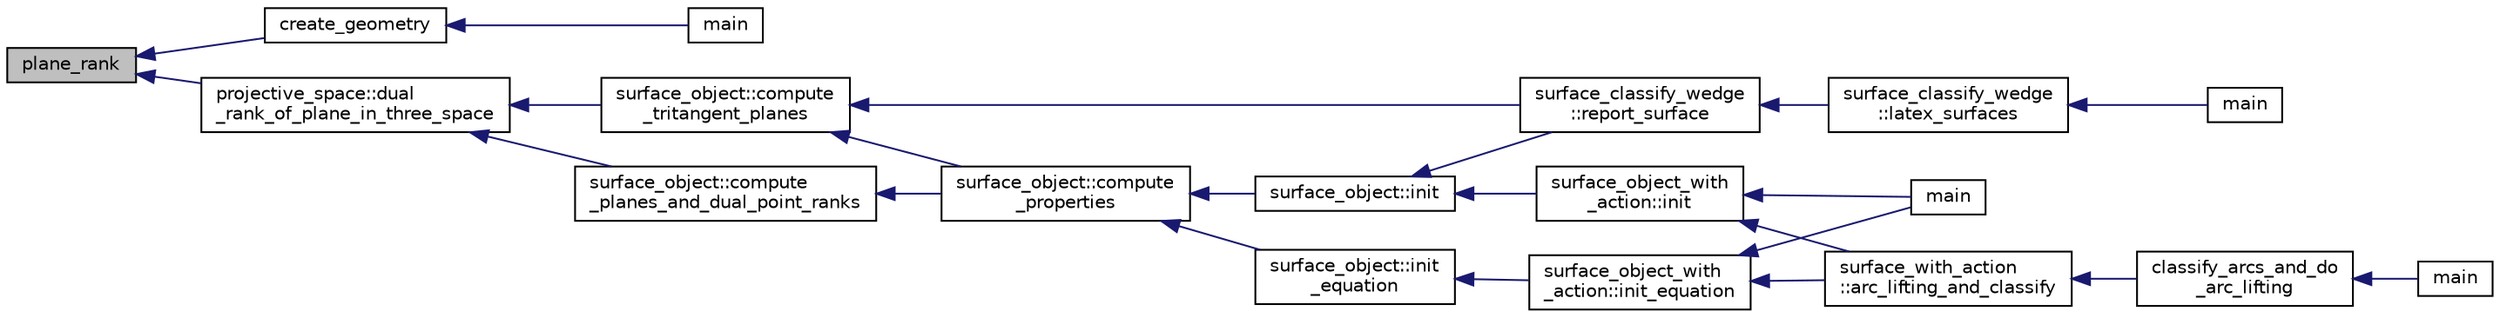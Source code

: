 digraph "plane_rank"
{
  edge [fontname="Helvetica",fontsize="10",labelfontname="Helvetica",labelfontsize="10"];
  node [fontname="Helvetica",fontsize="10",shape=record];
  rankdir="LR";
  Node642 [label="plane_rank",height=0.2,width=0.4,color="black", fillcolor="grey75", style="filled", fontcolor="black"];
  Node642 -> Node643 [dir="back",color="midnightblue",fontsize="10",style="solid",fontname="Helvetica"];
  Node643 [label="create_geometry",height=0.2,width=0.4,color="black", fillcolor="white", style="filled",URL="$de/d10/hamming_8_c.html#abb255fb19bad84799f04dcf4ffddb57b"];
  Node643 -> Node644 [dir="back",color="midnightblue",fontsize="10",style="solid",fontname="Helvetica"];
  Node644 [label="main",height=0.2,width=0.4,color="black", fillcolor="white", style="filled",URL="$de/d10/hamming_8_c.html#a3c04138a5bfe5d72780bb7e82a18e627"];
  Node642 -> Node645 [dir="back",color="midnightblue",fontsize="10",style="solid",fontname="Helvetica"];
  Node645 [label="projective_space::dual\l_rank_of_plane_in_three_space",height=0.2,width=0.4,color="black", fillcolor="white", style="filled",URL="$d2/d17/classprojective__space.html#aec560e1265b1b700f47c369c4df07c7c"];
  Node645 -> Node646 [dir="back",color="midnightblue",fontsize="10",style="solid",fontname="Helvetica"];
  Node646 [label="surface_object::compute\l_tritangent_planes",height=0.2,width=0.4,color="black", fillcolor="white", style="filled",URL="$df/df8/classsurface__object.html#ae6d924af993146400e0e484e41def0ab"];
  Node646 -> Node647 [dir="back",color="midnightblue",fontsize="10",style="solid",fontname="Helvetica"];
  Node647 [label="surface_object::compute\l_properties",height=0.2,width=0.4,color="black", fillcolor="white", style="filled",URL="$df/df8/classsurface__object.html#ad6c02c3c1432f8adfe49932041ce1b20"];
  Node647 -> Node648 [dir="back",color="midnightblue",fontsize="10",style="solid",fontname="Helvetica"];
  Node648 [label="surface_object::init\l_equation",height=0.2,width=0.4,color="black", fillcolor="white", style="filled",URL="$df/df8/classsurface__object.html#afd4f4d1accbf361897374bd18d571913"];
  Node648 -> Node649 [dir="back",color="midnightblue",fontsize="10",style="solid",fontname="Helvetica"];
  Node649 [label="surface_object_with\l_action::init_equation",height=0.2,width=0.4,color="black", fillcolor="white", style="filled",URL="$db/d28/classsurface__object__with__action.html#a310ce4189e50545dd67fa3652b8fd160"];
  Node649 -> Node650 [dir="back",color="midnightblue",fontsize="10",style="solid",fontname="Helvetica"];
  Node650 [label="main",height=0.2,width=0.4,color="black", fillcolor="white", style="filled",URL="$d2/dfa/create__surface__main_8_c.html#a217dbf8b442f20279ea00b898af96f52"];
  Node649 -> Node651 [dir="back",color="midnightblue",fontsize="10",style="solid",fontname="Helvetica"];
  Node651 [label="surface_with_action\l::arc_lifting_and_classify",height=0.2,width=0.4,color="black", fillcolor="white", style="filled",URL="$d8/df9/classsurface__with__action.html#a62a3948f830c59e09ef94937650a07a4"];
  Node651 -> Node652 [dir="back",color="midnightblue",fontsize="10",style="solid",fontname="Helvetica"];
  Node652 [label="classify_arcs_and_do\l_arc_lifting",height=0.2,width=0.4,color="black", fillcolor="white", style="filled",URL="$d6/dc3/arc__lifting__main_8_c.html#afdd7be16f16b8c71e9a72fe5f6a0b59c"];
  Node652 -> Node653 [dir="back",color="midnightblue",fontsize="10",style="solid",fontname="Helvetica"];
  Node653 [label="main",height=0.2,width=0.4,color="black", fillcolor="white", style="filled",URL="$d6/dc3/arc__lifting__main_8_c.html#a217dbf8b442f20279ea00b898af96f52"];
  Node647 -> Node654 [dir="back",color="midnightblue",fontsize="10",style="solid",fontname="Helvetica"];
  Node654 [label="surface_object::init",height=0.2,width=0.4,color="black", fillcolor="white", style="filled",URL="$df/df8/classsurface__object.html#ae51d9ac0a3853bc07908ac48ffa6e0d2"];
  Node654 -> Node655 [dir="back",color="midnightblue",fontsize="10",style="solid",fontname="Helvetica"];
  Node655 [label="surface_classify_wedge\l::report_surface",height=0.2,width=0.4,color="black", fillcolor="white", style="filled",URL="$d7/d5c/classsurface__classify__wedge.html#ad577d435c4726d0a35c10b2f8d4ed00c"];
  Node655 -> Node656 [dir="back",color="midnightblue",fontsize="10",style="solid",fontname="Helvetica"];
  Node656 [label="surface_classify_wedge\l::latex_surfaces",height=0.2,width=0.4,color="black", fillcolor="white", style="filled",URL="$d7/d5c/classsurface__classify__wedge.html#a5698763ece48d6f0a605527ca62429c5"];
  Node656 -> Node657 [dir="back",color="midnightblue",fontsize="10",style="solid",fontname="Helvetica"];
  Node657 [label="main",height=0.2,width=0.4,color="black", fillcolor="white", style="filled",URL="$df/df8/surface__classify_8_c.html#a217dbf8b442f20279ea00b898af96f52"];
  Node654 -> Node658 [dir="back",color="midnightblue",fontsize="10",style="solid",fontname="Helvetica"];
  Node658 [label="surface_object_with\l_action::init",height=0.2,width=0.4,color="black", fillcolor="white", style="filled",URL="$db/d28/classsurface__object__with__action.html#a65085da19618def3909b0f4bc27cba8a"];
  Node658 -> Node650 [dir="back",color="midnightblue",fontsize="10",style="solid",fontname="Helvetica"];
  Node658 -> Node651 [dir="back",color="midnightblue",fontsize="10",style="solid",fontname="Helvetica"];
  Node646 -> Node655 [dir="back",color="midnightblue",fontsize="10",style="solid",fontname="Helvetica"];
  Node645 -> Node659 [dir="back",color="midnightblue",fontsize="10",style="solid",fontname="Helvetica"];
  Node659 [label="surface_object::compute\l_planes_and_dual_point_ranks",height=0.2,width=0.4,color="black", fillcolor="white", style="filled",URL="$df/df8/classsurface__object.html#a76f0933eada8322819007fb8670db6ee"];
  Node659 -> Node647 [dir="back",color="midnightblue",fontsize="10",style="solid",fontname="Helvetica"];
}
